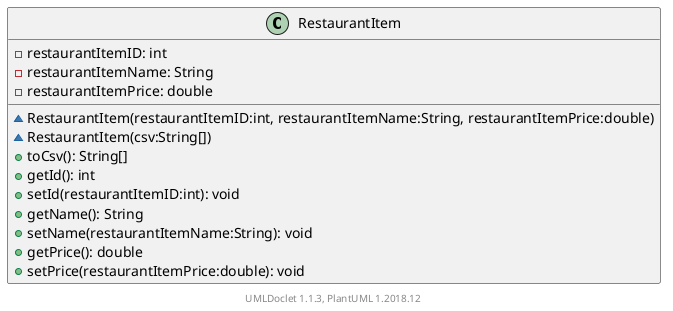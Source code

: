 @startuml

    class RestaurantItem [[../sg/edu/ntu/scse/cz2002/objects/restaurantItem/RestaurantItem.html]] {
        -restaurantItemID: int
        -restaurantItemName: String
        -restaurantItemPrice: double
        ~RestaurantItem(restaurantItemID:int, restaurantItemName:String, restaurantItemPrice:double)
        ~RestaurantItem(csv:String[])
        +toCsv(): String[]
        +getId(): int
        +setId(restaurantItemID:int): void
        +getName(): String
        +setName(restaurantItemName:String): void
        +getPrice(): double
        +setPrice(restaurantItemPrice:double): void
    }


    center footer UMLDoclet 1.1.3, PlantUML 1.2018.12
@enduml

